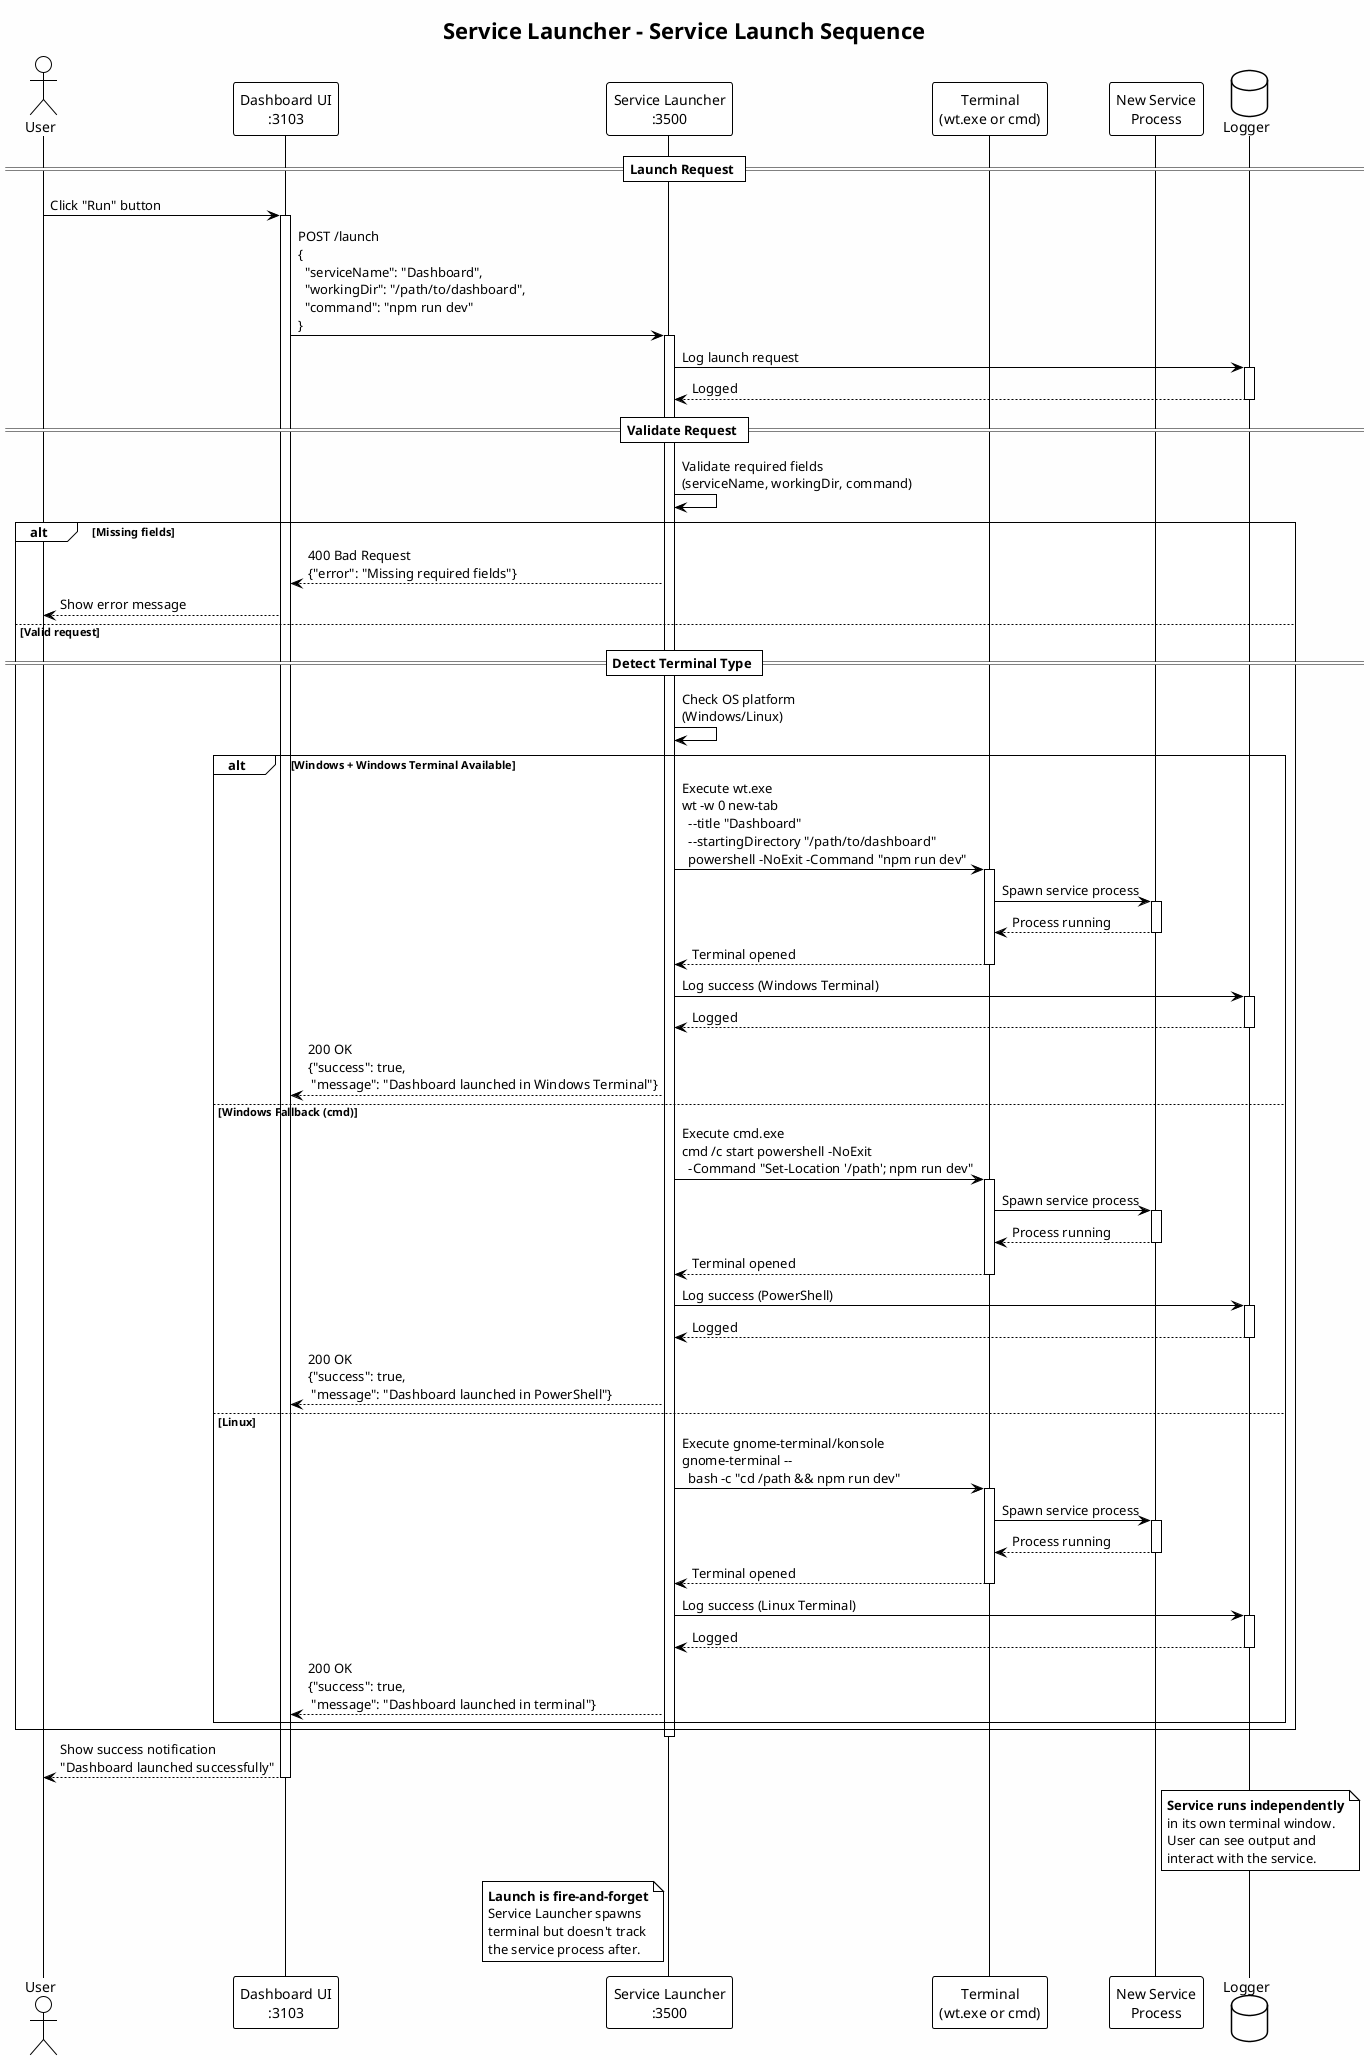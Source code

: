 @startuml Service Launcher - Launch Sequence
!theme plain
skinparam backgroundColor #FEFEFE

title Service Launcher - Service Launch Sequence

actor User as user
participant "Dashboard UI\n:3103" as dash
participant "Service Launcher\n:3500" as launcher
participant "Terminal\n(wt.exe or cmd)" as terminal
participant "New Service\nProcess" as service
database Logger as log

== Launch Request ==

user -> dash: Click "Run" button
activate dash

dash -> launcher: POST /launch\n{\n  "serviceName": "Dashboard",\n  "workingDir": "/path/to/dashboard",\n  "command": "npm run dev"\n}
activate launcher

launcher -> log: Log launch request
activate log
log --> launcher: Logged
deactivate log

== Validate Request ==

launcher -> launcher: Validate required fields\n(serviceName, workingDir, command)

alt Missing fields
    launcher --> dash: 400 Bad Request\n{"error": "Missing required fields"}
    dash --> user: Show error message
else Valid request
    
    == Detect Terminal Type ==
    
    launcher -> launcher: Check OS platform\n(Windows/Linux)
    
    alt Windows + Windows Terminal Available
        launcher -> terminal: Execute wt.exe\nwt -w 0 new-tab\n  --title "Dashboard"\n  --startingDirectory "/path/to/dashboard"\n  powershell -NoExit -Command "npm run dev"
        activate terminal
        
        terminal -> service: Spawn service process
        activate service
        service --> terminal: Process running
        deactivate service
        
        terminal --> launcher: Terminal opened
        deactivate terminal
        
        launcher -> log: Log success (Windows Terminal)
        activate log
        log --> launcher: Logged
        deactivate log
        
        launcher --> dash: 200 OK\n{"success": true,\n "message": "Dashboard launched in Windows Terminal"}
        
    else Windows Fallback (cmd)
        launcher -> terminal: Execute cmd.exe\ncmd /c start powershell -NoExit\n  -Command "Set-Location '/path'; npm run dev"
        activate terminal
        
        terminal -> service: Spawn service process
        activate service
        service --> terminal: Process running
        deactivate service
        
        terminal --> launcher: Terminal opened
        deactivate terminal
        
        launcher -> log: Log success (PowerShell)
        activate log
        log --> launcher: Logged
        deactivate log
        
        launcher --> dash: 200 OK\n{"success": true,\n "message": "Dashboard launched in PowerShell"}
        
    else Linux
        launcher -> terminal: Execute gnome-terminal/konsole\ngnome-terminal --\n  bash -c "cd /path && npm run dev"
        activate terminal
        
        terminal -> service: Spawn service process
        activate service
        service --> terminal: Process running
        deactivate service
        
        terminal --> launcher: Terminal opened
        deactivate terminal
        
        launcher -> log: Log success (Linux Terminal)
        activate log
        log --> launcher: Logged
        deactivate log
        
        launcher --> dash: 200 OK\n{"success": true,\n "message": "Dashboard launched in terminal"}
    end
    
end

deactivate launcher

dash --> user: Show success notification\n"Dashboard launched successfully"
deactivate dash

note right of service
**Service runs independently**
in its own terminal window.
User can see output and 
interact with the service.
end note

note left of launcher
**Launch is fire-and-forget**
Service Launcher spawns
terminal but doesn't track
the service process after.
end note

@enduml













